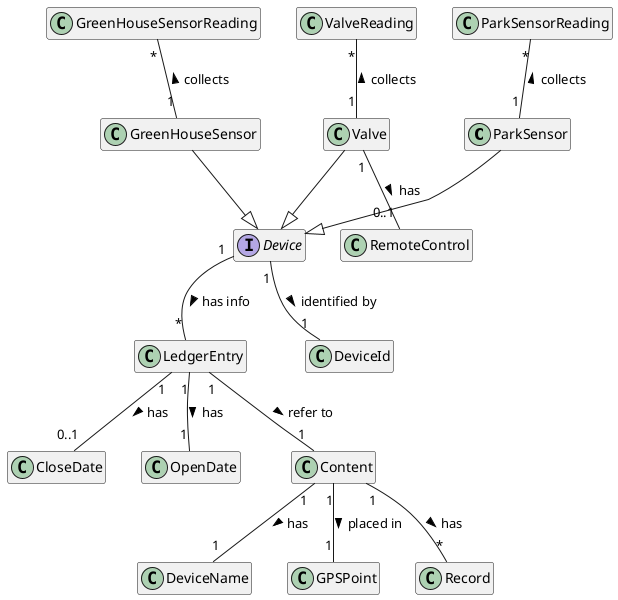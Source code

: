 @startuml smart-irrigation-model-3

hide empty members

class ParkSensor

class GreenHouseSensor

class Valve

interface Device

class LedgerEntry

class Content

class OpenDate

class CloseDate

class DeviceName

class DeviceId

class GPSPoint

class Record

class RemoteControl

Valve --|> Device
ParkSensor --|> Device
GreenHouseSensor --|> Device
Device "1" -- "1" DeviceId: identified by >
Device "1" -- "*" LedgerEntry: has info >
LedgerEntry "1" -- "1" OpenDate: has >
LedgerEntry "1" -- "0..1" CloseDate: has >
LedgerEntry "1" -- "1" Content: refer to >
Content "1" -- "*" Record: has >
Content "1" -- "1" DeviceName: has >
Content "1" -- "1" GPSPoint: placed in >

Valve "1" -- "0..1" RemoteControl : has >

ParkSensorReading "*" -- "1" ParkSensor : collects <
ValveReading "*" -- "1" Valve : collects <
GreenHouseSensorReading "*" -- "1" GreenHouseSensor : collects <

DeviceId -[hidden]- Content
RemoteControl -[hidden]- DeviceId

@enduml
